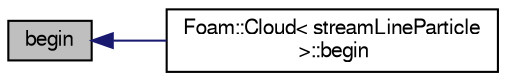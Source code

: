 digraph "begin"
{
  bgcolor="transparent";
  edge [fontname="FreeSans",fontsize="10",labelfontname="FreeSans",labelfontsize="10"];
  node [fontname="FreeSans",fontsize="10",shape=record];
  rankdir="LR";
  Node12192 [label="begin",height=0.2,width=0.4,color="black", fillcolor="grey75", style="filled", fontcolor="black"];
  Node12192 -> Node12193 [dir="back",color="midnightblue",fontsize="10",style="solid",fontname="FreeSans"];
  Node12193 [label="Foam::Cloud\< streamLineParticle\l \>::begin",height=0.2,width=0.4,color="black",URL="$a23562.html#ac2ad3d33090bfef9359167638d419fda"];
}
